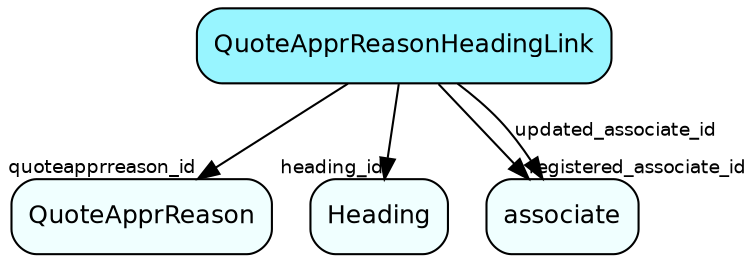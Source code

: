 digraph QuoteApprReasonHeadingLink  {
node [shape = box style="rounded, filled" fontname = "Helvetica" fontsize = "12" ]
edge [fontname = "Helvetica" fontsize = "9"]

QuoteApprReasonHeadingLink[fillcolor = "cadetblue1"]
QuoteApprReason[fillcolor = "azure1"]
Heading[fillcolor = "azure1"]
associate[fillcolor = "azure1"]
QuoteApprReasonHeadingLink -> QuoteApprReason [headlabel = "quoteapprreason_id"]
QuoteApprReasonHeadingLink -> Heading [headlabel = "heading_id"]
QuoteApprReasonHeadingLink -> associate [headlabel = "registered_associate_id"]
QuoteApprReasonHeadingLink -> associate [label = "updated_associate_id"]
}
